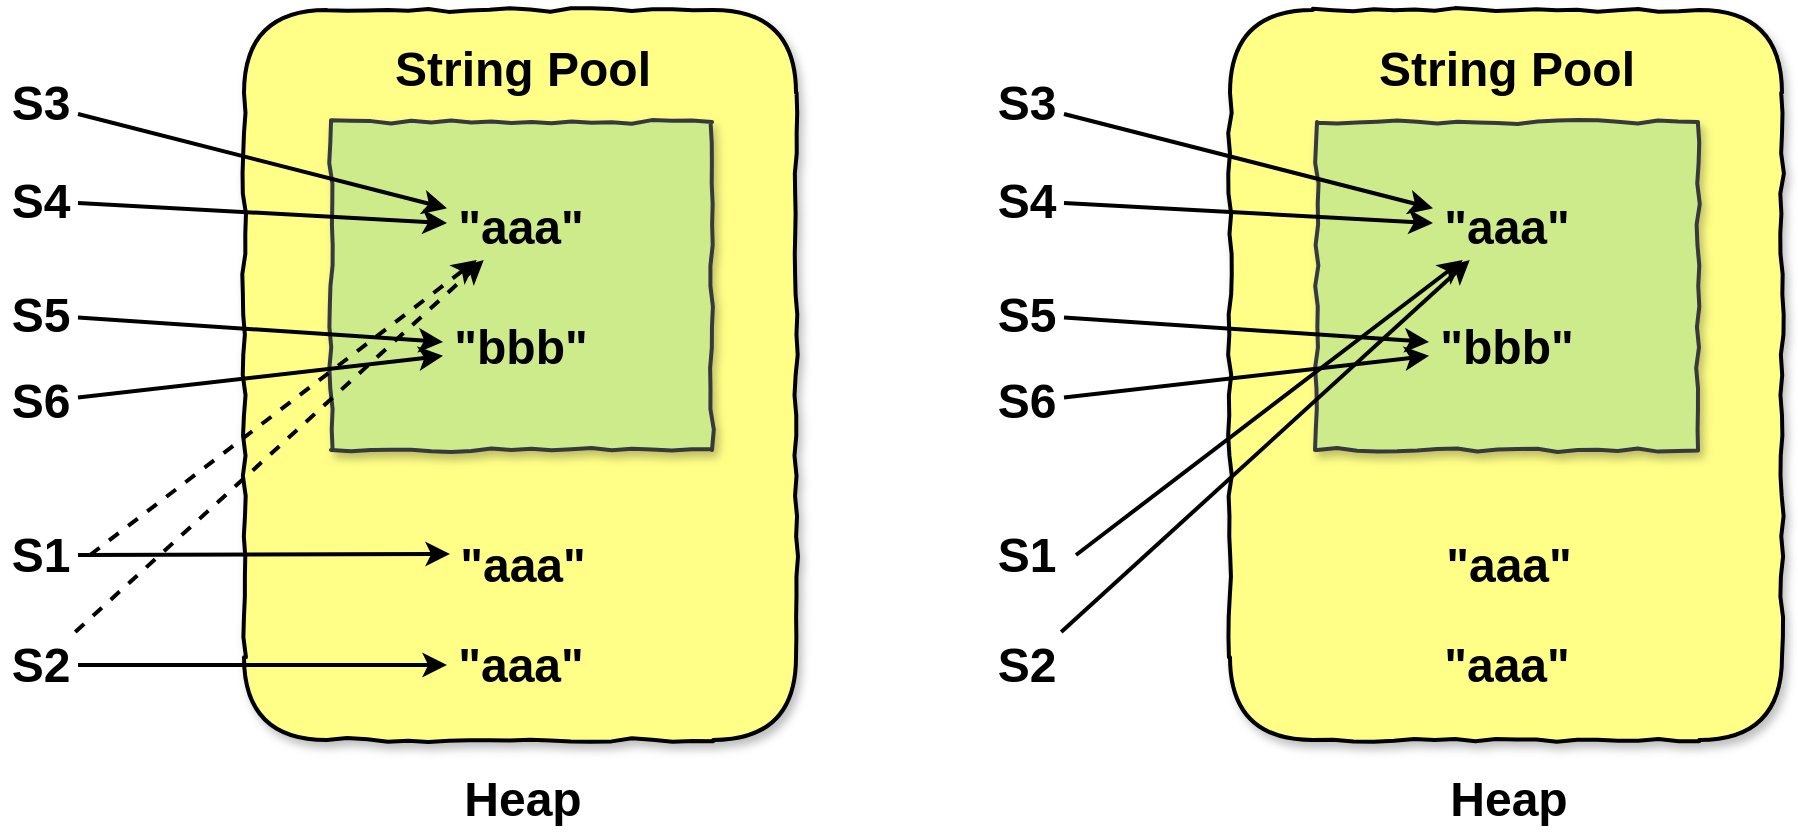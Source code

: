<mxfile version="12.6.5" type="device"><diagram id="KCIw7UxIlsccvYyqJyfP" name="第 1 页"><mxGraphModel dx="1534" dy="1021" grid="0" gridSize="10" guides="1" tooltips="1" connect="1" arrows="1" fold="1" page="0" pageScale="1" pageWidth="827" pageHeight="1169" math="0" shadow="0"><root><mxCell id="0"/><mxCell id="1" parent="0"/><mxCell id="ZVcq8mzolv-uoLhf2RlU-1" value="" style="rounded=1;whiteSpace=wrap;html=1;strokeWidth=2;fillColor=#ffff88;strokeColor=#000000;shadow=1;comic=1;glass=0;" vertex="1" parent="1"><mxGeometry x="246" y="-31" width="276" height="365" as="geometry"/></mxCell><mxCell id="ZVcq8mzolv-uoLhf2RlU-5" value="" style="rounded=0;whiteSpace=wrap;html=1;shadow=1;glass=0;comic=1;strokeWidth=2;fillColor=#cdeb8b;strokeColor=#36393d;fontSize=24;fontStyle=1;align=center;" vertex="1" parent="1"><mxGeometry x="289.5" y="25" width="190.5" height="164" as="geometry"/></mxCell><mxCell id="ZVcq8mzolv-uoLhf2RlU-7" value="&lt;b&gt;&quot;aaa&quot;&lt;/b&gt;" style="text;html=1;align=center;verticalAlign=middle;resizable=0;points=[];autosize=1;fontSize=24;" vertex="1" parent="1"><mxGeometry x="348.25" y="230" width="73" height="33" as="geometry"/></mxCell><mxCell id="ZVcq8mzolv-uoLhf2RlU-8" value="&lt;b&gt;&quot;aaa&quot;&lt;/b&gt;" style="text;html=1;align=center;verticalAlign=middle;resizable=0;points=[];autosize=1;fontSize=24;" vertex="1" parent="1"><mxGeometry x="347.5" y="280" width="73" height="33" as="geometry"/></mxCell><mxCell id="ZVcq8mzolv-uoLhf2RlU-9" value="&lt;b&gt;String Pool&lt;/b&gt;" style="text;html=1;align=center;verticalAlign=middle;resizable=0;points=[];autosize=1;fontSize=24;" vertex="1" parent="1"><mxGeometry x="315.75" y="-17.5" width="138" height="33" as="geometry"/></mxCell><mxCell id="ZVcq8mzolv-uoLhf2RlU-18" style="rounded=0;orthogonalLoop=1;jettySize=auto;html=1;fontSize=24;strokeWidth=2;entryX=0.01;entryY=0.333;entryDx=0;entryDy=0;entryPerimeter=0;" edge="1" parent="1" source="ZVcq8mzolv-uoLhf2RlU-10" target="ZVcq8mzolv-uoLhf2RlU-7"><mxGeometry relative="1" as="geometry"/></mxCell><mxCell id="ZVcq8mzolv-uoLhf2RlU-22" style="rounded=0;orthogonalLoop=1;jettySize=auto;html=1;strokeWidth=2;fontSize=24;dashed=1;exitX=1.154;exitY=0.5;exitDx=0;exitDy=0;exitPerimeter=0;" edge="1" parent="1" source="ZVcq8mzolv-uoLhf2RlU-10" target="ZVcq8mzolv-uoLhf2RlU-20"><mxGeometry relative="1" as="geometry"/></mxCell><mxCell id="ZVcq8mzolv-uoLhf2RlU-10" value="&lt;b&gt;S1&lt;/b&gt;" style="text;html=1;align=center;verticalAlign=middle;resizable=0;points=[];autosize=1;fontSize=24;" vertex="1" parent="1"><mxGeometry x="124" y="225" width="39" height="33" as="geometry"/></mxCell><mxCell id="ZVcq8mzolv-uoLhf2RlU-23" style="rounded=0;orthogonalLoop=1;jettySize=auto;html=1;strokeWidth=2;fontSize=24;" edge="1" parent="1" source="ZVcq8mzolv-uoLhf2RlU-12" target="ZVcq8mzolv-uoLhf2RlU-8"><mxGeometry relative="1" as="geometry"/></mxCell><mxCell id="ZVcq8mzolv-uoLhf2RlU-24" style="rounded=0;orthogonalLoop=1;jettySize=auto;html=1;dashed=1;strokeWidth=2;fontSize=24;" edge="1" parent="1" source="ZVcq8mzolv-uoLhf2RlU-12" target="ZVcq8mzolv-uoLhf2RlU-20"><mxGeometry relative="1" as="geometry"/></mxCell><mxCell id="ZVcq8mzolv-uoLhf2RlU-12" value="&lt;b&gt;S2&lt;/b&gt;" style="text;html=1;align=center;verticalAlign=middle;resizable=0;points=[];autosize=1;fontSize=24;" vertex="1" parent="1"><mxGeometry x="124" y="280" width="39" height="33" as="geometry"/></mxCell><mxCell id="ZVcq8mzolv-uoLhf2RlU-26" style="edgeStyle=none;rounded=0;orthogonalLoop=1;jettySize=auto;html=1;strokeWidth=2;fontSize=24;" edge="1" parent="1" source="ZVcq8mzolv-uoLhf2RlU-13" target="ZVcq8mzolv-uoLhf2RlU-20"><mxGeometry relative="1" as="geometry"/></mxCell><mxCell id="ZVcq8mzolv-uoLhf2RlU-13" value="&lt;b&gt;S4&lt;/b&gt;" style="text;html=1;align=center;verticalAlign=middle;resizable=0;points=[];autosize=1;fontSize=24;" vertex="1" parent="1"><mxGeometry x="124" y="48" width="39" height="33" as="geometry"/></mxCell><mxCell id="ZVcq8mzolv-uoLhf2RlU-27" style="edgeStyle=none;rounded=0;orthogonalLoop=1;jettySize=auto;html=1;strokeWidth=2;fontSize=24;" edge="1" parent="1" source="ZVcq8mzolv-uoLhf2RlU-14" target="ZVcq8mzolv-uoLhf2RlU-21"><mxGeometry relative="1" as="geometry"/></mxCell><mxCell id="ZVcq8mzolv-uoLhf2RlU-14" value="&lt;b&gt;S5&lt;/b&gt;" style="text;html=1;align=center;verticalAlign=middle;resizable=0;points=[];autosize=1;fontSize=24;" vertex="1" parent="1"><mxGeometry x="124" y="105" width="39" height="33" as="geometry"/></mxCell><mxCell id="ZVcq8mzolv-uoLhf2RlU-28" style="edgeStyle=none;rounded=0;orthogonalLoop=1;jettySize=auto;html=1;strokeWidth=2;fontSize=24;" edge="1" parent="1" source="ZVcq8mzolv-uoLhf2RlU-15" target="ZVcq8mzolv-uoLhf2RlU-21"><mxGeometry relative="1" as="geometry"/></mxCell><mxCell id="ZVcq8mzolv-uoLhf2RlU-15" value="&lt;b&gt;S6&lt;/b&gt;" style="text;html=1;align=center;verticalAlign=middle;resizable=0;points=[];autosize=1;fontSize=24;" vertex="1" parent="1"><mxGeometry x="124" y="148.5" width="39" height="33" as="geometry"/></mxCell><mxCell id="ZVcq8mzolv-uoLhf2RlU-25" style="edgeStyle=none;rounded=0;orthogonalLoop=1;jettySize=auto;html=1;strokeWidth=2;fontSize=24;" edge="1" parent="1" source="ZVcq8mzolv-uoLhf2RlU-16" target="ZVcq8mzolv-uoLhf2RlU-20"><mxGeometry relative="1" as="geometry"/></mxCell><mxCell id="ZVcq8mzolv-uoLhf2RlU-16" value="&lt;b&gt;S3&lt;/b&gt;" style="text;html=1;align=center;verticalAlign=middle;resizable=0;points=[];autosize=1;fontSize=24;" vertex="1" parent="1"><mxGeometry x="124" y="-0.5" width="39" height="33" as="geometry"/></mxCell><mxCell id="ZVcq8mzolv-uoLhf2RlU-20" value="&lt;b&gt;&quot;aaa&quot;&lt;/b&gt;" style="text;html=1;align=center;verticalAlign=middle;resizable=0;points=[];autosize=1;fontSize=24;" vertex="1" parent="1"><mxGeometry x="347.5" y="61" width="73" height="33" as="geometry"/></mxCell><mxCell id="ZVcq8mzolv-uoLhf2RlU-21" value="&lt;b&gt;&quot;bbb&quot;&lt;/b&gt;" style="text;html=1;align=center;verticalAlign=middle;resizable=0;points=[];autosize=1;fontSize=24;" vertex="1" parent="1"><mxGeometry x="345.5" y="121" width="77" height="33" as="geometry"/></mxCell><mxCell id="ZVcq8mzolv-uoLhf2RlU-29" value="&lt;b&gt;Heap&lt;/b&gt;" style="text;html=1;align=center;verticalAlign=middle;resizable=0;points=[];autosize=1;fontSize=24;" vertex="1" parent="1"><mxGeometry x="350.25" y="347" width="69" height="33" as="geometry"/></mxCell><mxCell id="ZVcq8mzolv-uoLhf2RlU-30" value="" style="rounded=1;whiteSpace=wrap;html=1;strokeWidth=2;fillColor=#ffff88;strokeColor=#000000;shadow=1;comic=1;glass=0;" vertex="1" parent="1"><mxGeometry x="739" y="-31" width="276" height="365" as="geometry"/></mxCell><mxCell id="ZVcq8mzolv-uoLhf2RlU-31" value="" style="rounded=0;whiteSpace=wrap;html=1;shadow=1;glass=0;comic=1;strokeWidth=2;fillColor=#cdeb8b;strokeColor=#36393d;fontSize=24;fontStyle=1;align=center;" vertex="1" parent="1"><mxGeometry x="782.5" y="25" width="190.5" height="164" as="geometry"/></mxCell><mxCell id="ZVcq8mzolv-uoLhf2RlU-32" value="&lt;b&gt;&quot;aaa&quot;&lt;/b&gt;" style="text;html=1;align=center;verticalAlign=middle;resizable=0;points=[];autosize=1;fontSize=24;" vertex="1" parent="1"><mxGeometry x="841.25" y="230" width="73" height="33" as="geometry"/></mxCell><mxCell id="ZVcq8mzolv-uoLhf2RlU-33" value="&lt;b&gt;&quot;aaa&quot;&lt;/b&gt;" style="text;html=1;align=center;verticalAlign=middle;resizable=0;points=[];autosize=1;fontSize=24;" vertex="1" parent="1"><mxGeometry x="840.5" y="280" width="73" height="33" as="geometry"/></mxCell><mxCell id="ZVcq8mzolv-uoLhf2RlU-34" value="&lt;b&gt;String Pool&lt;/b&gt;" style="text;html=1;align=center;verticalAlign=middle;resizable=0;points=[];autosize=1;fontSize=24;" vertex="1" parent="1"><mxGeometry x="808" y="-17.5" width="138" height="33" as="geometry"/></mxCell><mxCell id="ZVcq8mzolv-uoLhf2RlU-36" style="rounded=0;orthogonalLoop=1;jettySize=auto;html=1;strokeWidth=2;fontSize=24;exitX=1.154;exitY=0.5;exitDx=0;exitDy=0;exitPerimeter=0;" edge="1" parent="1" source="ZVcq8mzolv-uoLhf2RlU-37" target="ZVcq8mzolv-uoLhf2RlU-49"><mxGeometry relative="1" as="geometry"/></mxCell><mxCell id="ZVcq8mzolv-uoLhf2RlU-37" value="&lt;b&gt;S1&lt;/b&gt;" style="text;html=1;align=center;verticalAlign=middle;resizable=0;points=[];autosize=1;fontSize=24;" vertex="1" parent="1"><mxGeometry x="617" y="225" width="39" height="33" as="geometry"/></mxCell><mxCell id="ZVcq8mzolv-uoLhf2RlU-39" style="rounded=0;orthogonalLoop=1;jettySize=auto;html=1;strokeWidth=2;fontSize=24;" edge="1" parent="1" source="ZVcq8mzolv-uoLhf2RlU-40" target="ZVcq8mzolv-uoLhf2RlU-49"><mxGeometry relative="1" as="geometry"/></mxCell><mxCell id="ZVcq8mzolv-uoLhf2RlU-40" value="&lt;b&gt;S2&lt;/b&gt;" style="text;html=1;align=center;verticalAlign=middle;resizable=0;points=[];autosize=1;fontSize=24;" vertex="1" parent="1"><mxGeometry x="617" y="280" width="39" height="33" as="geometry"/></mxCell><mxCell id="ZVcq8mzolv-uoLhf2RlU-41" style="edgeStyle=none;rounded=0;orthogonalLoop=1;jettySize=auto;html=1;strokeWidth=2;fontSize=24;" edge="1" parent="1" source="ZVcq8mzolv-uoLhf2RlU-42" target="ZVcq8mzolv-uoLhf2RlU-49"><mxGeometry relative="1" as="geometry"/></mxCell><mxCell id="ZVcq8mzolv-uoLhf2RlU-42" value="&lt;b&gt;S4&lt;/b&gt;" style="text;html=1;align=center;verticalAlign=middle;resizable=0;points=[];autosize=1;fontSize=24;" vertex="1" parent="1"><mxGeometry x="617" y="48" width="39" height="33" as="geometry"/></mxCell><mxCell id="ZVcq8mzolv-uoLhf2RlU-43" style="edgeStyle=none;rounded=0;orthogonalLoop=1;jettySize=auto;html=1;strokeWidth=2;fontSize=24;" edge="1" parent="1" source="ZVcq8mzolv-uoLhf2RlU-44" target="ZVcq8mzolv-uoLhf2RlU-50"><mxGeometry relative="1" as="geometry"/></mxCell><mxCell id="ZVcq8mzolv-uoLhf2RlU-44" value="&lt;b&gt;S5&lt;/b&gt;" style="text;html=1;align=center;verticalAlign=middle;resizable=0;points=[];autosize=1;fontSize=24;" vertex="1" parent="1"><mxGeometry x="617" y="105" width="39" height="33" as="geometry"/></mxCell><mxCell id="ZVcq8mzolv-uoLhf2RlU-45" style="edgeStyle=none;rounded=0;orthogonalLoop=1;jettySize=auto;html=1;strokeWidth=2;fontSize=24;" edge="1" parent="1" source="ZVcq8mzolv-uoLhf2RlU-46" target="ZVcq8mzolv-uoLhf2RlU-50"><mxGeometry relative="1" as="geometry"/></mxCell><mxCell id="ZVcq8mzolv-uoLhf2RlU-46" value="&lt;b&gt;S6&lt;/b&gt;" style="text;html=1;align=center;verticalAlign=middle;resizable=0;points=[];autosize=1;fontSize=24;" vertex="1" parent="1"><mxGeometry x="617" y="148.5" width="39" height="33" as="geometry"/></mxCell><mxCell id="ZVcq8mzolv-uoLhf2RlU-47" style="edgeStyle=none;rounded=0;orthogonalLoop=1;jettySize=auto;html=1;strokeWidth=2;fontSize=24;" edge="1" parent="1" source="ZVcq8mzolv-uoLhf2RlU-48" target="ZVcq8mzolv-uoLhf2RlU-49"><mxGeometry relative="1" as="geometry"/></mxCell><mxCell id="ZVcq8mzolv-uoLhf2RlU-48" value="&lt;b&gt;S3&lt;/b&gt;" style="text;html=1;align=center;verticalAlign=middle;resizable=0;points=[];autosize=1;fontSize=24;" vertex="1" parent="1"><mxGeometry x="617" y="-0.5" width="39" height="33" as="geometry"/></mxCell><mxCell id="ZVcq8mzolv-uoLhf2RlU-49" value="&lt;b&gt;&quot;aaa&quot;&lt;/b&gt;" style="text;html=1;align=center;verticalAlign=middle;resizable=0;points=[];autosize=1;fontSize=24;" vertex="1" parent="1"><mxGeometry x="840.5" y="61" width="73" height="33" as="geometry"/></mxCell><mxCell id="ZVcq8mzolv-uoLhf2RlU-50" value="&lt;b&gt;&quot;bbb&quot;&lt;/b&gt;" style="text;html=1;align=center;verticalAlign=middle;resizable=0;points=[];autosize=1;fontSize=24;" vertex="1" parent="1"><mxGeometry x="838.5" y="121" width="77" height="33" as="geometry"/></mxCell><mxCell id="ZVcq8mzolv-uoLhf2RlU-51" value="&lt;b&gt;Heap&lt;/b&gt;" style="text;html=1;align=center;verticalAlign=middle;resizable=0;points=[];autosize=1;fontSize=24;" vertex="1" parent="1"><mxGeometry x="843.25" y="347" width="69" height="33" as="geometry"/></mxCell></root></mxGraphModel></diagram></mxfile>